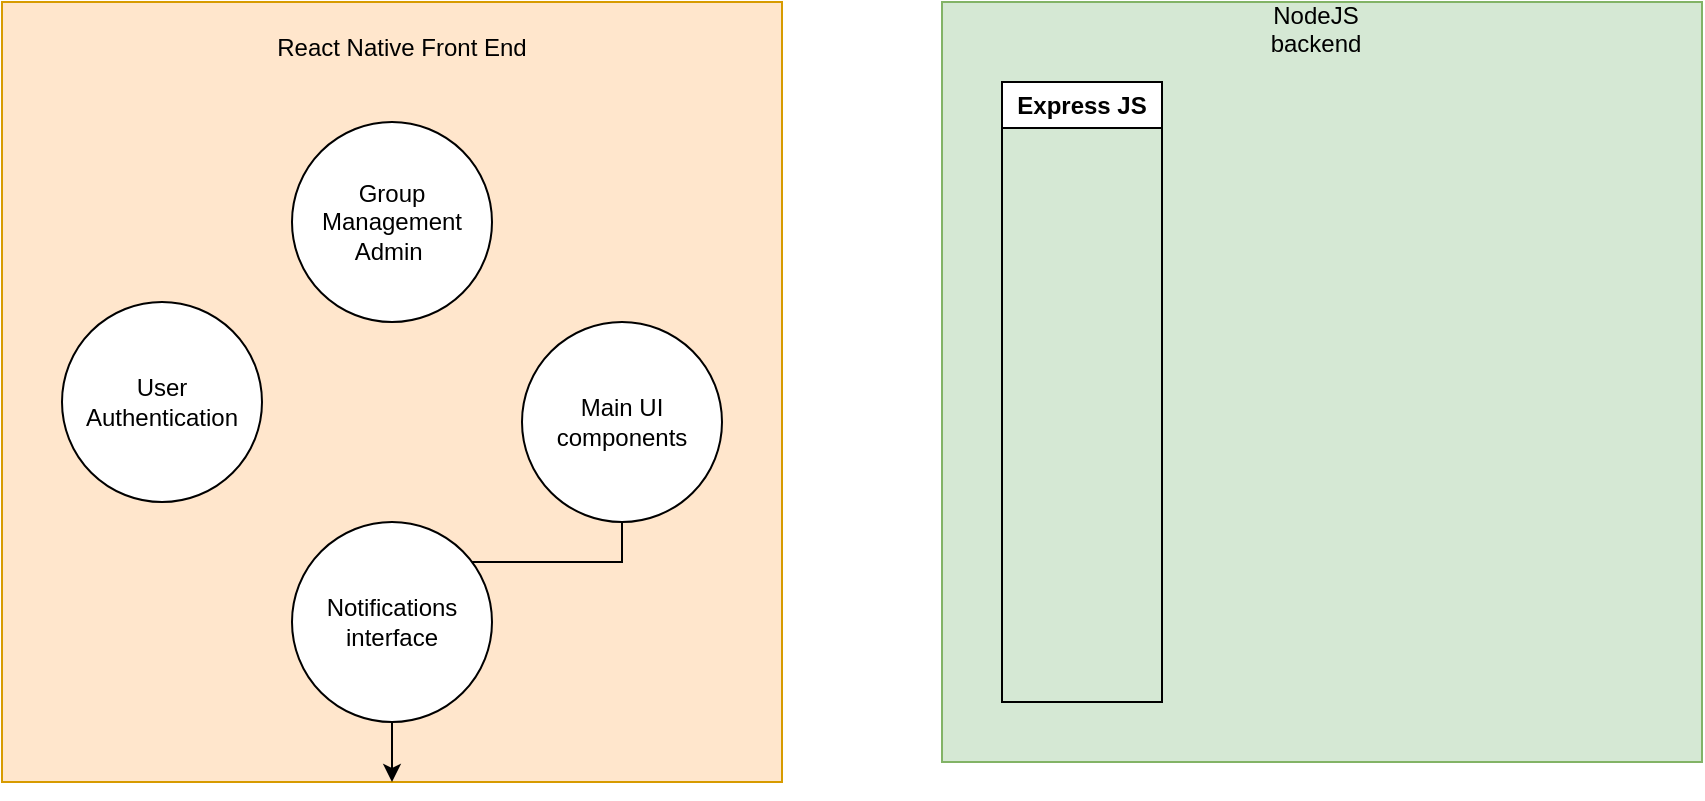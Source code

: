 <mxfile version="24.2.5" type="github">
  <diagram name="Page-1" id="DokuaXQm73Oxl8cDOyzR">
    <mxGraphModel dx="1795" dy="544" grid="1" gridSize="10" guides="1" tooltips="1" connect="1" arrows="1" fold="1" page="1" pageScale="1" pageWidth="850" pageHeight="1100" math="0" shadow="0">
      <root>
        <mxCell id="0" />
        <mxCell id="1" parent="0" />
        <mxCell id="uItesdKzaByjsYUjC3Jj-1" value="React Native Front End" style="whiteSpace=wrap;html=1;aspect=fixed;fillColor=#ffe6cc;strokeColor=#d79b00;noLabel=0;movableLabel=1;" vertex="1" parent="1">
          <mxGeometry x="-10" y="120" width="390" height="390" as="geometry">
            <mxPoint x="5" y="-172" as="offset" />
          </mxGeometry>
        </mxCell>
        <mxCell id="uItesdKzaByjsYUjC3Jj-3" value="NodeJS&lt;div&gt;backend&lt;/div&gt;&lt;div&gt;&lt;br&gt;&lt;/div&gt;" style="whiteSpace=wrap;html=1;aspect=fixed;fillColor=#d5e8d4;strokeColor=#82b366;movableLabel=1;imageAspect=1;" vertex="1" parent="1">
          <mxGeometry x="460" y="120" width="380" height="380" as="geometry">
            <mxPoint x="-3" y="-169" as="offset" />
          </mxGeometry>
        </mxCell>
        <mxCell id="uItesdKzaByjsYUjC3Jj-4" value="User Authentication" style="ellipse;whiteSpace=wrap;html=1;aspect=fixed;" vertex="1" parent="1">
          <mxGeometry x="20" y="270" width="100" height="100" as="geometry" />
        </mxCell>
        <mxCell id="uItesdKzaByjsYUjC3Jj-5" value="Group Management Admin&amp;nbsp;" style="ellipse;whiteSpace=wrap;html=1;aspect=fixed;" vertex="1" parent="1">
          <mxGeometry x="135" y="180" width="100" height="100" as="geometry" />
        </mxCell>
        <mxCell id="uItesdKzaByjsYUjC3Jj-10" style="edgeStyle=orthogonalEdgeStyle;rounded=0;orthogonalLoop=1;jettySize=auto;html=1;exitX=0.5;exitY=1;exitDx=0;exitDy=0;" edge="1" parent="1" source="uItesdKzaByjsYUjC3Jj-6" target="uItesdKzaByjsYUjC3Jj-1">
          <mxGeometry relative="1" as="geometry" />
        </mxCell>
        <mxCell id="uItesdKzaByjsYUjC3Jj-6" value="Main UI components" style="ellipse;whiteSpace=wrap;html=1;aspect=fixed;" vertex="1" parent="1">
          <mxGeometry x="250" y="280" width="100" height="100" as="geometry" />
        </mxCell>
        <mxCell id="uItesdKzaByjsYUjC3Jj-7" value="Notifications interface" style="ellipse;whiteSpace=wrap;html=1;aspect=fixed;" vertex="1" parent="1">
          <mxGeometry x="135" y="380" width="100" height="100" as="geometry" />
        </mxCell>
        <mxCell id="uItesdKzaByjsYUjC3Jj-15" value="Express JS" style="swimlane;whiteSpace=wrap;html=1;" vertex="1" parent="1">
          <mxGeometry x="490" y="160" width="80" height="310" as="geometry" />
        </mxCell>
      </root>
    </mxGraphModel>
  </diagram>
</mxfile>
